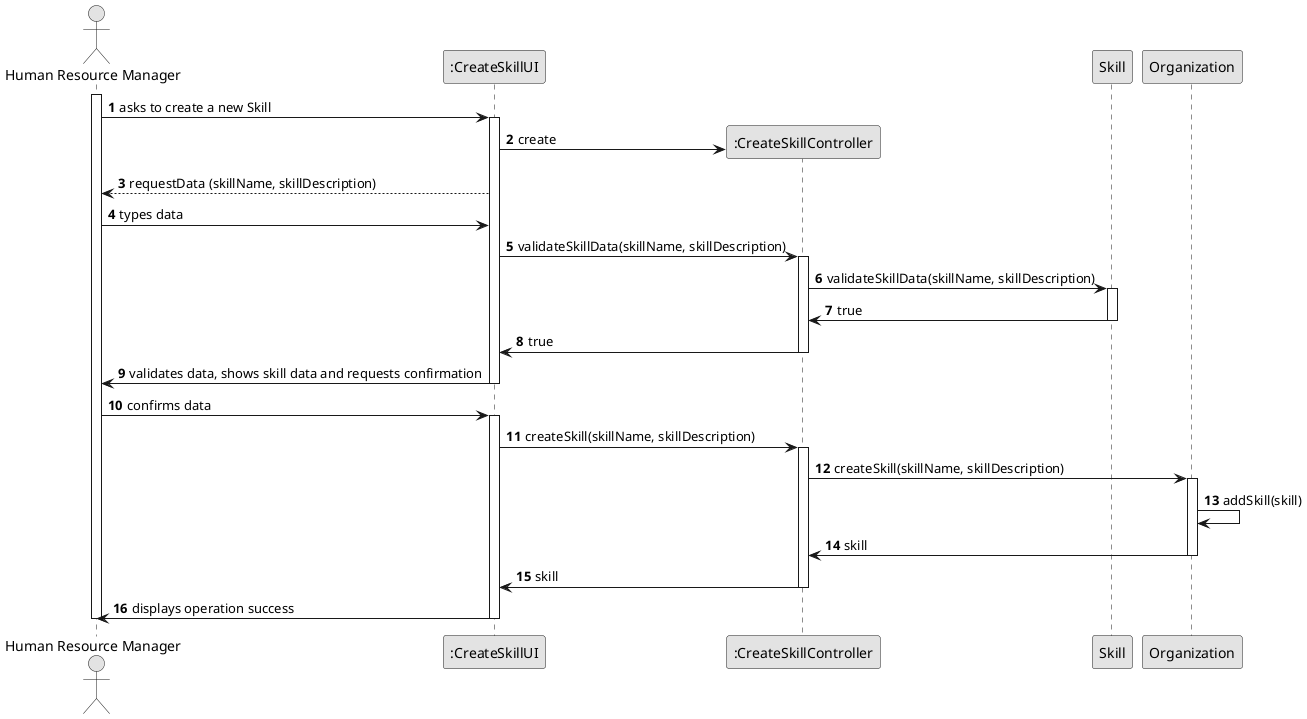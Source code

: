 @startuml
skinparam monochrome true
skinparam packageStyle rectangle
skinparam shadowing false

autonumber

'hide footbox

actor "Human Resource Manager" as HRM
participant ":CreateSkillUI" as UI
participant ":CreateSkillController" as CTRL
participant "Skill" as SKILL
participant "Organization" as ORG

activate HRM

        HRM -> UI : asks to create a new Skill

        activate UI
            'create CTRL
            UI -> CTRL** : create

            'requests the HRM to input data
            UI --> HRM : requestData (skillName, skillDescription)

            HRM -> UI : types data

            UI -> CTRL : validateSkillData(skillName, skillDescription)
            activate CTRL
                'inserted data validation


                CTRL -> SKILL : validateSkillData(skillName, skillDescription)

                activate SKILL

                    SKILL -> CTRL : true

                deactivate SKILL

                CTRL -> UI : true

                deactivate CTRL

                UI -> HRM : validates data, shows skill data and requests confirmation



        deactivate UI


    HRM -> UI : confirms data
    activate UI

        UI -> CTRL : createSkill(skillName, skillDescription)
        activate CTRL

            CTRL -> ORG : createSkill(skillName, skillDescription)

            activate ORG

                ORG -> ORG : addSkill(skill)

                ORG -> CTRL : skill

            deactivate ORG

            CTRL -> UI : skill

        deactivate CTRL

        UI -> HRM : displays operation success

    deactivate UI

deactivate HRM

@enduml